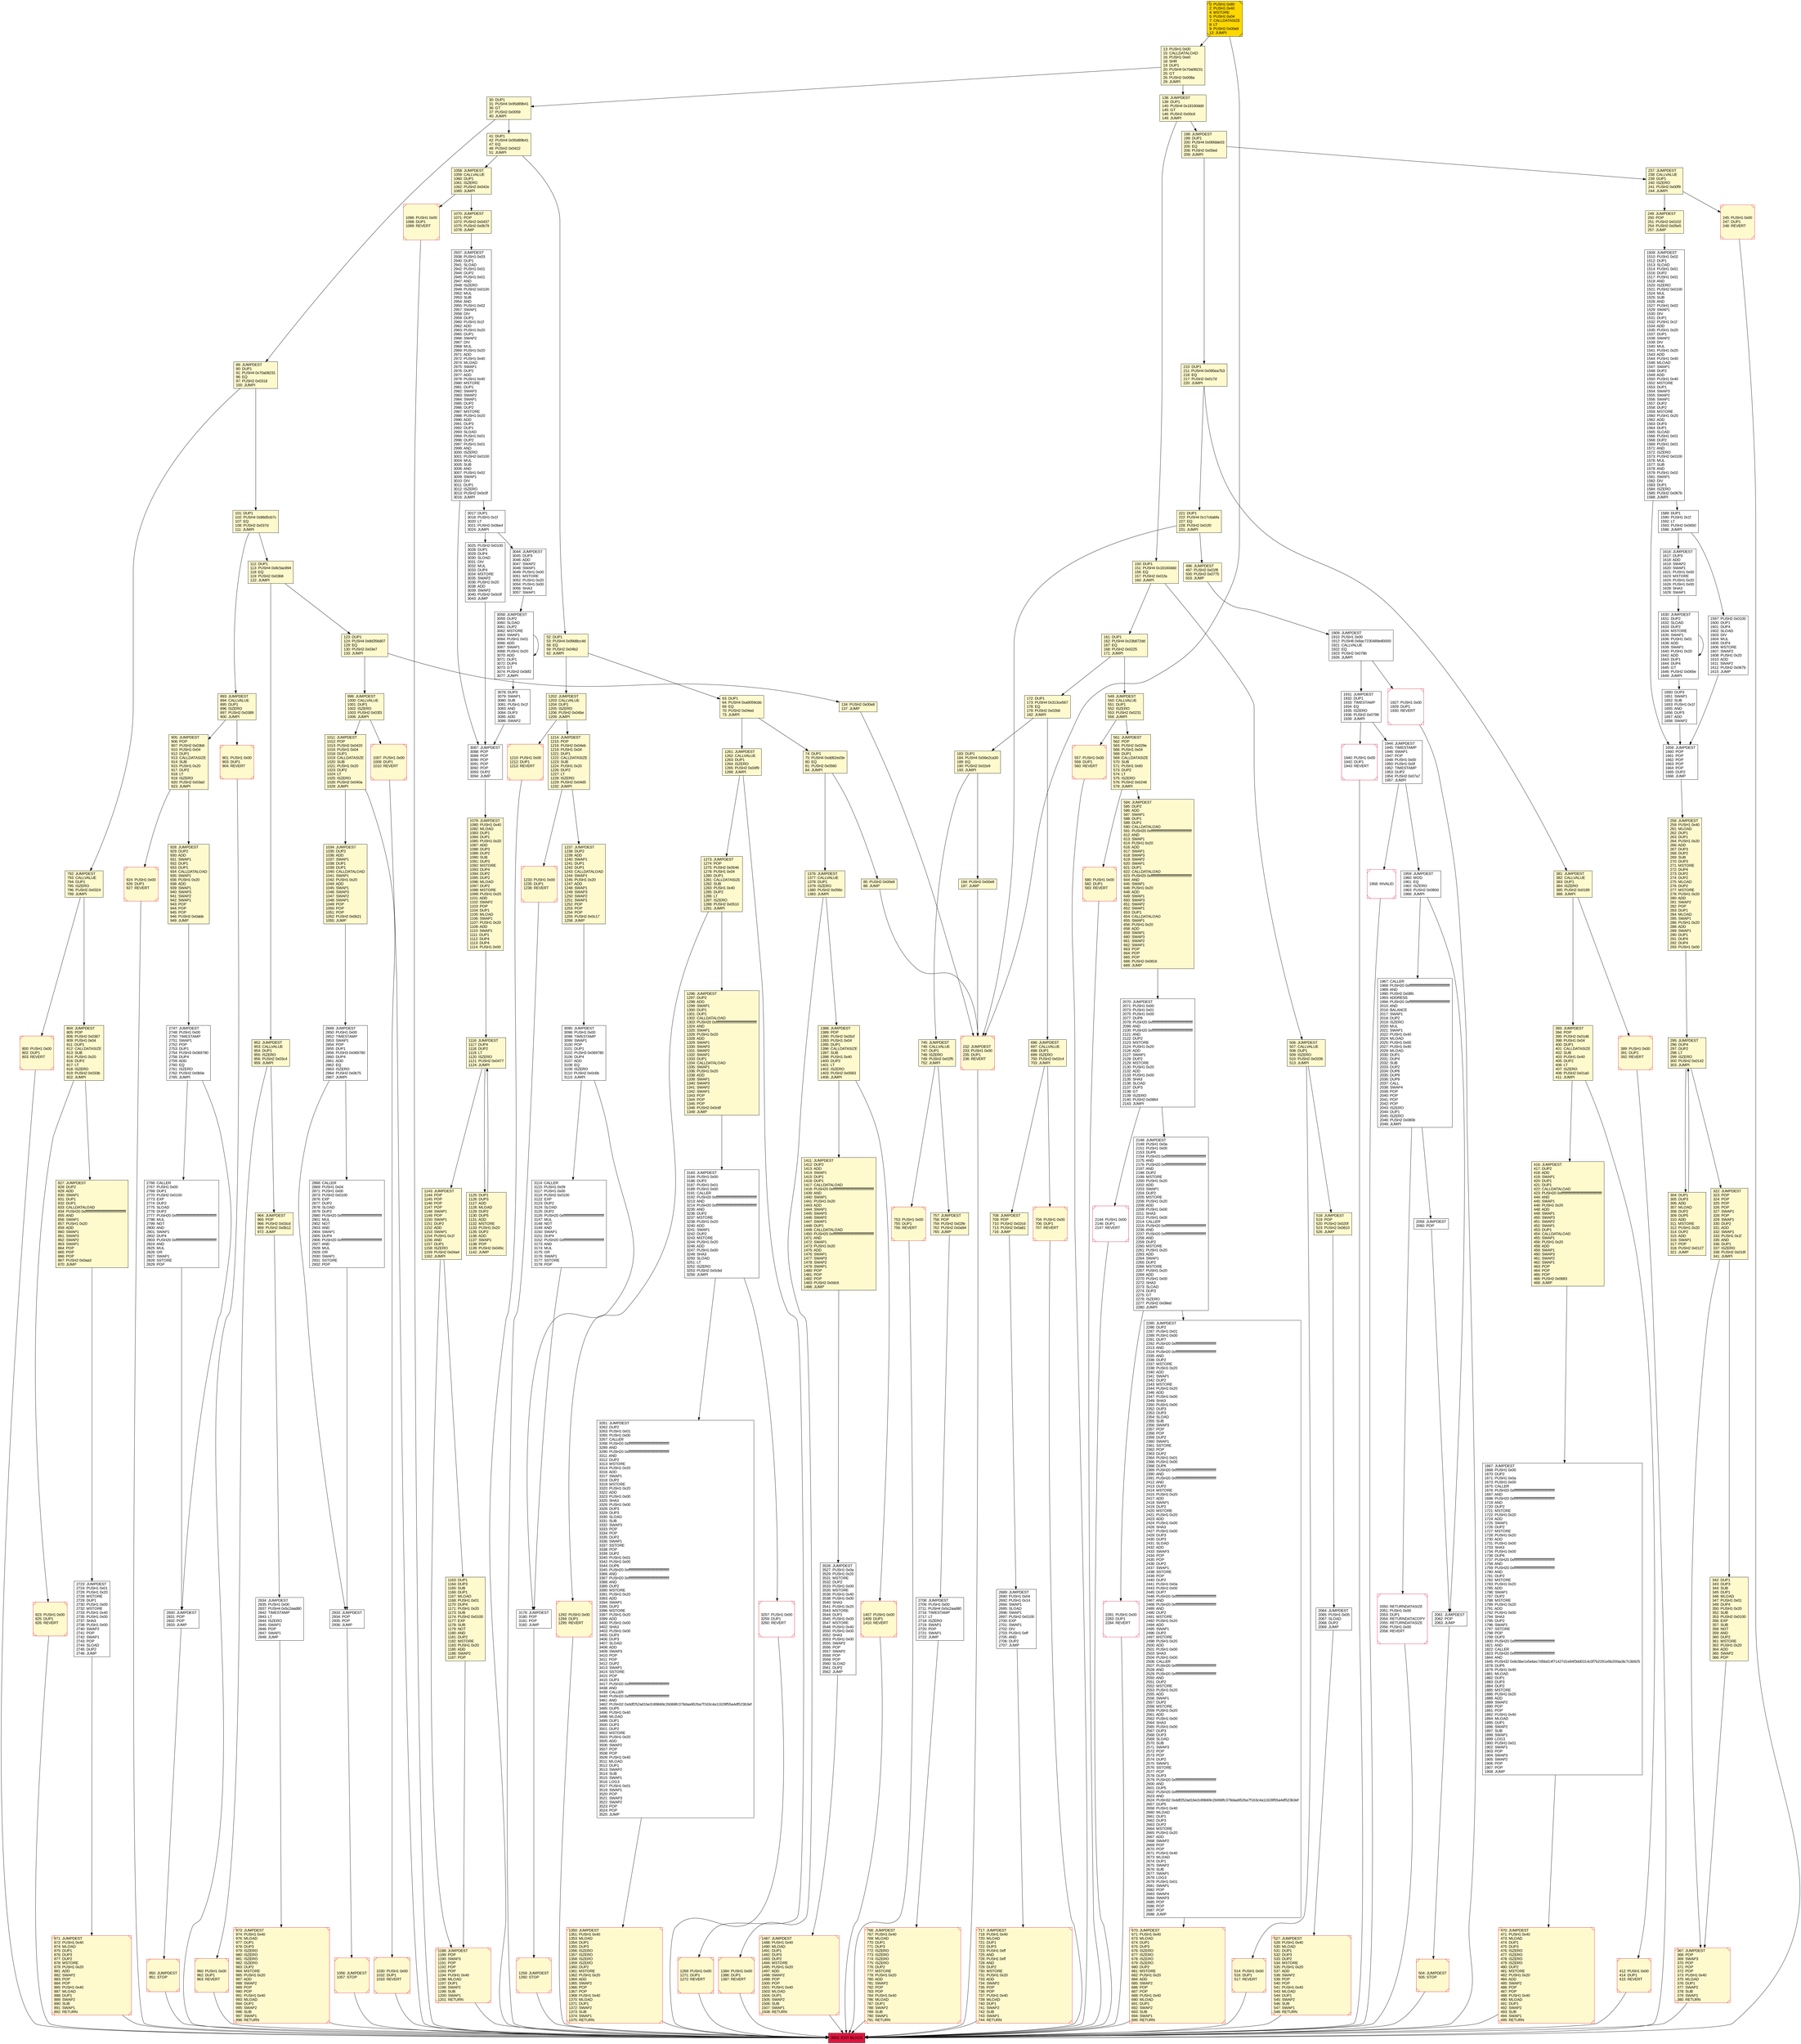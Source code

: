 digraph G {
bgcolor=transparent rankdir=UD;
node [shape=box style=filled color=black fillcolor=white fontname=arial fontcolor=black];
2937 [label="2937: JUMPDEST\l2938: PUSH1 0x03\l2940: DUP1\l2941: SLOAD\l2942: PUSH1 0x01\l2944: DUP2\l2945: PUSH1 0x01\l2947: AND\l2948: ISZERO\l2949: PUSH2 0x0100\l2952: MUL\l2953: SUB\l2954: AND\l2955: PUSH1 0x02\l2957: SWAP1\l2958: DIV\l2959: DUP1\l2960: PUSH1 0x1f\l2962: ADD\l2963: PUSH1 0x20\l2965: DUP1\l2966: SWAP2\l2967: DIV\l2968: MUL\l2969: PUSH1 0x20\l2971: ADD\l2972: PUSH1 0x40\l2974: MLOAD\l2975: SWAP1\l2976: DUP2\l2977: ADD\l2978: PUSH1 0x40\l2980: MSTORE\l2981: DUP1\l2982: SWAP3\l2983: SWAP2\l2984: SWAP1\l2985: DUP2\l2986: DUP2\l2987: MSTORE\l2988: PUSH1 0x20\l2990: ADD\l2991: DUP3\l2992: DUP1\l2993: SLOAD\l2994: PUSH1 0x01\l2996: DUP2\l2997: PUSH1 0x01\l2999: AND\l3000: ISZERO\l3001: PUSH2 0x0100\l3004: MUL\l3005: SUB\l3006: AND\l3007: PUSH1 0x02\l3009: SWAP1\l3010: DIV\l3011: DUP1\l3012: ISZERO\l3013: PUSH2 0x0c0f\l3016: JUMPI\l" ];
2708 [label="2708: JUMPDEST\l2709: PUSH1 0x00\l2711: PUSH4 0x5c2aad80\l2716: TIMESTAMP\l2717: LT\l2718: ISZERO\l2719: SWAP1\l2720: POP\l2721: SWAP1\l2722: JUMP\l" ];
134 [label="134: PUSH2 0x00e8\l137: JUMP\l" fillcolor=lemonchiffon ];
827 [label="827: JUMPDEST\l828: DUP2\l829: ADD\l830: SWAP1\l831: DUP1\l832: DUP1\l833: CALLDATALOAD\l834: PUSH20 0xffffffffffffffffffffffffffffffffffffffff\l855: AND\l856: SWAP1\l857: PUSH1 0x20\l859: ADD\l860: SWAP1\l861: SWAP3\l862: SWAP2\l863: SWAP1\l864: POP\l865: POP\l866: POP\l867: PUSH2 0x0aa3\l870: JUMP\l" fillcolor=lemonchiffon ];
1967 [label="1967: CALLER\l1968: PUSH20 0xffffffffffffffffffffffffffffffffffffffff\l1989: AND\l1990: PUSH2 0x08fc\l1993: ADDRESS\l1994: PUSH20 0xffffffffffffffffffffffffffffffffffffffff\l2015: AND\l2016: BALANCE\l2017: SWAP1\l2018: DUP2\l2019: ISZERO\l2020: MUL\l2021: SWAP1\l2022: PUSH1 0x40\l2024: MLOAD\l2025: PUSH1 0x00\l2027: PUSH1 0x40\l2029: MLOAD\l2030: DUP1\l2031: DUP4\l2032: SUB\l2033: DUP2\l2034: DUP6\l2035: DUP9\l2036: DUP9\l2037: CALL\l2038: SWAP4\l2039: POP\l2040: POP\l2041: POP\l2042: POP\l2043: ISZERO\l2044: DUP1\l2045: ISZERO\l2046: PUSH2 0x080b\l2049: JUMPI\l" ];
74 [label="74: DUP1\l75: PUSH4 0xdd62ed3e\l80: EQ\l81: PUSH2 0x0560\l84: JUMPI\l" fillcolor=lemonchiffon ];
506 [label="506: JUMPDEST\l507: CALLVALUE\l508: DUP1\l509: ISZERO\l510: PUSH2 0x0206\l513: JUMPI\l" fillcolor=lemonchiffon ];
1143 [label="1143: JUMPDEST\l1144: POP\l1145: POP\l1146: POP\l1147: POP\l1148: SWAP1\l1149: POP\l1150: SWAP1\l1151: DUP2\l1152: ADD\l1153: SWAP1\l1154: PUSH1 0x1f\l1156: AND\l1157: DUP1\l1158: ISZERO\l1159: PUSH2 0x04a4\l1162: JUMPI\l" fillcolor=lemonchiffon ];
3257 [label="3257: PUSH1 0x00\l3259: DUP1\l3260: REVERT\l" shape=Msquare color=crimson ];
1958 [label="1958: INVALID\l" shape=Msquare color=crimson ];
2050 [label="2050: RETURNDATASIZE\l2051: PUSH1 0x00\l2053: DUP1\l2054: RETURNDATACOPY\l2055: RETURNDATASIZE\l2056: PUSH1 0x00\l2058: REVERT\l" shape=Msquare color=crimson ];
804 [label="804: JUMPDEST\l805: POP\l806: PUSH2 0x0367\l809: PUSH1 0x04\l811: DUP1\l812: CALLDATASIZE\l813: SUB\l814: PUSH1 0x20\l816: DUP2\l817: LT\l818: ISZERO\l819: PUSH2 0x033b\l822: JUMPI\l" fillcolor=lemonchiffon ];
1125 [label="1125: DUP1\l1126: DUP3\l1127: ADD\l1128: MLOAD\l1129: DUP2\l1130: DUP5\l1131: ADD\l1132: MSTORE\l1133: PUSH1 0x20\l1135: DUP2\l1136: ADD\l1137: SWAP1\l1138: POP\l1139: PUSH2 0x045c\l1142: JUMP\l" fillcolor=lemonchiffon ];
1210 [label="1210: PUSH1 0x00\l1212: DUP1\l1213: REVERT\l" fillcolor=lemonchiffon shape=Msquare color=crimson ];
1296 [label="1296: JUMPDEST\l1297: DUP2\l1298: ADD\l1299: SWAP1\l1300: DUP1\l1301: DUP1\l1302: CALLDATALOAD\l1303: PUSH20 0xffffffffffffffffffffffffffffffffffffffff\l1324: AND\l1325: SWAP1\l1326: PUSH1 0x20\l1328: ADD\l1329: SWAP1\l1330: SWAP3\l1331: SWAP2\l1332: SWAP1\l1333: DUP1\l1334: CALLDATALOAD\l1335: SWAP1\l1336: PUSH1 0x20\l1338: ADD\l1339: SWAP1\l1340: SWAP3\l1341: SWAP2\l1342: SWAP1\l1343: POP\l1344: POP\l1345: POP\l1346: PUSH2 0x0c6f\l1349: JUMP\l" fillcolor=lemonchiffon ];
3025 [label="3025: PUSH2 0x0100\l3028: DUP1\l3029: DUP4\l3030: SLOAD\l3031: DIV\l3032: MUL\l3033: DUP4\l3034: MSTORE\l3035: SWAP2\l3036: PUSH1 0x20\l3038: ADD\l3039: SWAP2\l3040: PUSH2 0x0c0f\l3043: JUMP\l" ];
13 [label="13: PUSH1 0x00\l15: CALLDATALOAD\l16: PUSH1 0xe0\l18: SHR\l19: DUP1\l20: PUSH4 0x70a08231\l25: GT\l26: PUSH2 0x008a\l29: JUMPI\l" fillcolor=lemonchiffon ];
161 [label="161: DUP1\l162: PUSH4 0x23b872dd\l167: EQ\l168: PUSH2 0x0225\l171: JUMPI\l" fillcolor=lemonchiffon ];
3179 [label="3179: JUMPDEST\l3180: POP\l3181: POP\l3182: JUMP\l" ];
792 [label="792: JUMPDEST\l793: CALLVALUE\l794: DUP1\l795: ISZERO\l796: PUSH2 0x0324\l799: JUMPI\l" fillcolor=lemonchiffon ];
950 [label="950: JUMPDEST\l951: STOP\l" fillcolor=lemonchiffon shape=Msquare color=crimson ];
198 [label="198: JUMPDEST\l199: DUP1\l200: PUSH4 0x06fdde03\l205: EQ\l206: PUSH2 0x00ed\l209: JUMPI\l" fillcolor=lemonchiffon ];
389 [label="389: PUSH1 0x00\l391: DUP1\l392: REVERT\l" fillcolor=lemonchiffon shape=Msquare color=crimson ];
901 [label="901: PUSH1 0x00\l903: DUP1\l904: REVERT\l" fillcolor=lemonchiffon shape=Msquare color=crimson ];
1116 [label="1116: JUMPDEST\l1117: DUP4\l1118: DUP2\l1119: LT\l1120: ISZERO\l1121: PUSH2 0x0477\l1124: JUMPI\l" fillcolor=lemonchiffon ];
322 [label="322: JUMPDEST\l323: POP\l324: POP\l325: POP\l326: POP\l327: SWAP1\l328: POP\l329: SWAP1\l330: DUP2\l331: ADD\l332: SWAP1\l333: PUSH1 0x1f\l335: AND\l336: DUP1\l337: ISZERO\l338: PUSH2 0x016f\l341: JUMPI\l" fillcolor=lemonchiffon ];
1589 [label="1589: DUP1\l1590: PUSH1 0x1f\l1592: LT\l1593: PUSH2 0x0650\l1596: JUMPI\l" ];
1927 [label="1927: PUSH1 0x00\l1929: DUP1\l1930: REVERT\l" shape=Msquare color=crimson ];
41 [label="41: DUP1\l42: PUSH4 0x95d89b41\l47: EQ\l48: PUSH2 0x0422\l51: JUMPI\l" fillcolor=lemonchiffon ];
1070 [label="1070: JUMPDEST\l1071: POP\l1072: PUSH2 0x0437\l1075: PUSH2 0x0b79\l1078: JUMP\l" fillcolor=lemonchiffon ];
2061 [label="2061: JUMPDEST\l2062: POP\l2063: JUMP\l" ];
1388 [label="1388: JUMPDEST\l1389: POP\l1390: PUSH2 0x05cf\l1393: PUSH1 0x04\l1395: DUP1\l1396: CALLDATASIZE\l1397: SUB\l1398: PUSH1 0x40\l1400: DUP2\l1401: LT\l1402: ISZERO\l1403: PUSH2 0x0583\l1406: JUMPI\l" fillcolor=lemonchiffon ];
381 [label="381: JUMPDEST\l382: CALLVALUE\l383: DUP1\l384: ISZERO\l385: PUSH2 0x0189\l388: JUMPI\l" fillcolor=lemonchiffon ];
1940 [label="1940: PUSH1 0x00\l1942: DUP1\l1943: REVERT\l" shape=Msquare color=crimson ];
1630 [label="1630: JUMPDEST\l1631: DUP2\l1632: SLOAD\l1633: DUP2\l1634: MSTORE\l1635: SWAP1\l1636: PUSH1 0x01\l1638: ADD\l1639: SWAP1\l1640: PUSH1 0x20\l1642: ADD\l1643: DUP1\l1644: DUP4\l1645: GT\l1646: PUSH2 0x065e\l1649: JUMPI\l" ];
221 [label="221: DUP1\l222: PUSH4 0x17c6abfa\l227: EQ\l228: PUSH2 0x01f0\l231: JUMPI\l" fillcolor=lemonchiffon ];
3087 [label="3087: JUMPDEST\l3088: POP\l3089: POP\l3090: POP\l3091: POP\l3092: POP\l3093: DUP2\l3094: JUMP\l" ];
2059 [label="2059: JUMPDEST\l2060: POP\l" ];
584 [label="584: JUMPDEST\l585: DUP2\l586: ADD\l587: SWAP1\l588: DUP1\l589: DUP1\l590: CALLDATALOAD\l591: PUSH20 0xffffffffffffffffffffffffffffffffffffffff\l612: AND\l613: SWAP1\l614: PUSH1 0x20\l616: ADD\l617: SWAP1\l618: SWAP3\l619: SWAP2\l620: SWAP1\l621: DUP1\l622: CALLDATALOAD\l623: PUSH20 0xffffffffffffffffffffffffffffffffffffffff\l644: AND\l645: SWAP1\l646: PUSH1 0x20\l648: ADD\l649: SWAP1\l650: SWAP3\l651: SWAP2\l652: SWAP1\l653: DUP1\l654: CALLDATALOAD\l655: SWAP1\l656: PUSH1 0x20\l658: ADD\l659: SWAP1\l660: SWAP3\l661: SWAP2\l662: SWAP1\l663: POP\l664: POP\l665: POP\l666: PUSH2 0x0816\l669: JUMP\l" fillcolor=lemonchiffon ];
1188 [label="1188: JUMPDEST\l1189: POP\l1190: SWAP3\l1191: POP\l1192: POP\l1193: POP\l1194: PUSH1 0x40\l1196: MLOAD\l1197: DUP1\l1198: SWAP2\l1199: SUB\l1200: SWAP1\l1201: RETURN\l" fillcolor=lemonchiffon shape=Msquare color=crimson ];
412 [label="412: PUSH1 0x00\l414: DUP1\l415: REVERT\l" fillcolor=lemonchiffon shape=Msquare color=crimson ];
924 [label="924: PUSH1 0x00\l926: DUP1\l927: REVERT\l" fillcolor=lemonchiffon shape=Msquare color=crimson ];
3058 [label="3058: JUMPDEST\l3059: DUP2\l3060: SLOAD\l3061: DUP2\l3062: MSTORE\l3063: SWAP1\l3064: PUSH1 0x01\l3066: ADD\l3067: SWAP1\l3068: PUSH1 0x20\l3070: ADD\l3071: DUP1\l3072: DUP4\l3073: GT\l3074: PUSH2 0x0bf2\l3077: JUMPI\l" ];
2933 [label="2933: JUMPDEST\l2934: POP\l2935: POP\l2936: JUMP\l" ];
3078 [label="3078: DUP3\l3079: SWAP1\l3080: SUB\l3081: PUSH1 0x1f\l3083: AND\l3084: DUP3\l3085: ADD\l3086: SWAP2\l" ];
1273 [label="1273: JUMPDEST\l1274: POP\l1275: PUSH2 0x0546\l1278: PUSH1 0x04\l1280: DUP1\l1281: CALLDATASIZE\l1282: SUB\l1283: PUSH1 0x40\l1285: DUP2\l1286: LT\l1287: ISZERO\l1288: PUSH2 0x0510\l1291: JUMPI\l" fillcolor=lemonchiffon ];
893 [label="893: JUMPDEST\l894: CALLVALUE\l895: DUP1\l896: ISZERO\l897: PUSH2 0x0389\l900: JUMPI\l" fillcolor=lemonchiffon ];
194 [label="194: PUSH2 0x00e8\l197: JUMP\l" fillcolor=lemonchiffon ];
2766 [label="2766: CALLER\l2767: PUSH1 0x00\l2769: DUP1\l2770: PUSH2 0x0100\l2773: EXP\l2774: DUP2\l2775: SLOAD\l2776: DUP2\l2777: PUSH20 0xffffffffffffffffffffffffffffffffffffffff\l2798: MUL\l2799: NOT\l2800: AND\l2801: SWAP1\l2802: DUP4\l2803: PUSH20 0xffffffffffffffffffffffffffffffffffffffff\l2824: AND\l2825: MUL\l2826: OR\l2827: SWAP1\l2828: SSTORE\l2829: POP\l" ];
393 [label="393: JUMPDEST\l394: POP\l395: PUSH2 0x01d6\l398: PUSH1 0x04\l400: DUP1\l401: CALLDATASIZE\l402: SUB\l403: PUSH1 0x40\l405: DUP2\l406: LT\l407: ISZERO\l408: PUSH2 0x01a0\l411: JUMPI\l" fillcolor=lemonchiffon ];
2830 [label="2830: JUMPDEST\l2831: POP\l2832: POP\l2833: JUMP\l" ];
304 [label="304: DUP1\l305: DUP3\l306: ADD\l307: MLOAD\l308: DUP2\l309: DUP5\l310: ADD\l311: MSTORE\l312: PUSH1 0x20\l314: DUP2\l315: ADD\l316: SWAP1\l317: POP\l318: PUSH2 0x0127\l321: JUMP\l" fillcolor=lemonchiffon ];
952 [label="952: JUMPDEST\l953: CALLVALUE\l954: DUP1\l955: ISZERO\l956: PUSH2 0x03c4\l959: JUMPI\l" fillcolor=lemonchiffon ];
2281 [label="2281: PUSH1 0x00\l2283: DUP1\l2284: REVERT\l" shape=Msquare color=crimson ];
1376 [label="1376: JUMPDEST\l1377: CALLVALUE\l1378: DUP1\l1379: ISZERO\l1380: PUSH2 0x056c\l1383: JUMPI\l" fillcolor=lemonchiffon ];
1616 [label="1616: JUMPDEST\l1617: DUP3\l1618: ADD\l1619: SWAP2\l1620: SWAP1\l1621: PUSH1 0x00\l1623: MSTORE\l1624: PUSH1 0x20\l1626: PUSH1 0x00\l1628: SHA3\l1629: SWAP1\l" ];
1650 [label="1650: DUP3\l1651: SWAP1\l1652: SUB\l1653: PUSH1 0x1f\l1655: AND\l1656: DUP3\l1657: ADD\l1658: SWAP2\l" ];
1659 [label="1659: JUMPDEST\l1660: POP\l1661: POP\l1662: POP\l1663: POP\l1664: POP\l1665: DUP2\l1666: JUMP\l" ];
1007 [label="1007: PUSH1 0x00\l1009: DUP1\l1010: REVERT\l" fillcolor=lemonchiffon shape=Msquare color=crimson ];
745 [label="745: JUMPDEST\l746: CALLVALUE\l747: DUP1\l748: ISZERO\l749: PUSH2 0x02f5\l752: JUMPI\l" fillcolor=lemonchiffon ];
416 [label="416: JUMPDEST\l417: DUP2\l418: ADD\l419: SWAP1\l420: DUP1\l421: DUP1\l422: CALLDATALOAD\l423: PUSH20 0xffffffffffffffffffffffffffffffffffffffff\l444: AND\l445: SWAP1\l446: PUSH1 0x20\l448: ADD\l449: SWAP1\l450: SWAP3\l451: SWAP2\l452: SWAP1\l453: DUP1\l454: CALLDATALOAD\l455: SWAP1\l456: PUSH1 0x20\l458: ADD\l459: SWAP1\l460: SWAP3\l461: SWAP2\l462: SWAP1\l463: POP\l464: POP\l465: POP\l466: PUSH2 0x0683\l469: JUMP\l" fillcolor=lemonchiffon ];
1909 [label="1909: JUMPDEST\l1910: PUSH1 0x00\l1912: PUSH8 0x8ac7230489e80000\l1921: CALLVALUE\l1922: EQ\l1923: PUSH2 0x078b\l1926: JUMPI\l" ];
753 [label="753: PUSH1 0x00\l755: DUP1\l756: REVERT\l" fillcolor=lemonchiffon shape=Msquare color=crimson ];
245 [label="245: PUSH1 0x00\l247: DUP1\l248: REVERT\l" fillcolor=lemonchiffon shape=Msquare color=crimson ];
1269 [label="1269: PUSH1 0x00\l1271: DUP1\l1272: REVERT\l" fillcolor=lemonchiffon shape=Msquare color=crimson ];
237 [label="237: JUMPDEST\l238: CALLVALUE\l239: DUP1\l240: ISZERO\l241: PUSH2 0x00f9\l244: JUMPI\l" fillcolor=lemonchiffon ];
561 [label="561: JUMPDEST\l562: POP\l563: PUSH2 0x029e\l566: PUSH1 0x04\l568: DUP1\l569: CALLDATASIZE\l570: SUB\l571: PUSH1 0x60\l573: DUP2\l574: LT\l575: ISZERO\l576: PUSH2 0x0248\l579: JUMPI\l" fillcolor=lemonchiffon ];
1944 [label="1944: JUMPDEST\l1945: TIMESTAMP\l1946: SWAP1\l1947: POP\l1948: PUSH1 0x00\l1950: PUSH1 0x0f\l1952: TIMESTAMP\l1953: DUP2\l1954: PUSH2 0x07a7\l1957: JUMPI\l" ];
905 [label="905: JUMPDEST\l906: POP\l907: PUSH2 0x03b6\l910: PUSH1 0x04\l912: DUP1\l913: CALLDATASIZE\l914: SUB\l915: PUSH1 0x20\l917: DUP2\l918: LT\l919: ISZERO\l920: PUSH2 0x03a0\l923: JUMPI\l" fillcolor=lemonchiffon ];
3017 [label="3017: DUP1\l3018: PUSH1 0x1f\l3020: LT\l3021: PUSH2 0x0be4\l3024: JUMPI\l" ];
342 [label="342: DUP1\l343: DUP3\l344: SUB\l345: DUP1\l346: MLOAD\l347: PUSH1 0x01\l349: DUP4\l350: PUSH1 0x20\l352: SUB\l353: PUSH2 0x0100\l356: EXP\l357: SUB\l358: NOT\l359: AND\l360: DUP2\l361: MSTORE\l362: PUSH1 0x20\l364: ADD\l365: SWAP2\l366: POP\l" fillcolor=lemonchiffon ];
704 [label="704: PUSH1 0x00\l706: DUP1\l707: REVERT\l" fillcolor=lemonchiffon shape=Msquare color=crimson ];
960 [label="960: PUSH1 0x00\l962: DUP1\l963: REVERT\l" fillcolor=lemonchiffon shape=Msquare color=crimson ];
1202 [label="1202: JUMPDEST\l1203: CALLVALUE\l1204: DUP1\l1205: ISZERO\l1206: PUSH2 0x04be\l1209: JUMPI\l" fillcolor=lemonchiffon ];
549 [label="549: JUMPDEST\l550: CALLVALUE\l551: DUP1\l552: ISZERO\l553: PUSH2 0x0231\l556: JUMPI\l" fillcolor=lemonchiffon ];
2285 [label="2285: JUMPDEST\l2286: DUP2\l2287: PUSH1 0x01\l2289: PUSH1 0x00\l2291: DUP7\l2292: PUSH20 0xffffffffffffffffffffffffffffffffffffffff\l2313: AND\l2314: PUSH20 0xffffffffffffffffffffffffffffffffffffffff\l2335: AND\l2336: DUP2\l2337: MSTORE\l2338: PUSH1 0x20\l2340: ADD\l2341: SWAP1\l2342: DUP2\l2343: MSTORE\l2344: PUSH1 0x20\l2346: ADD\l2347: PUSH1 0x00\l2349: SHA3\l2350: PUSH1 0x00\l2352: DUP3\l2353: DUP3\l2354: SLOAD\l2355: SUB\l2356: SWAP3\l2357: POP\l2358: POP\l2359: DUP2\l2360: SWAP1\l2361: SSTORE\l2362: POP\l2363: DUP2\l2364: PUSH1 0x01\l2366: PUSH1 0x00\l2368: DUP6\l2369: PUSH20 0xffffffffffffffffffffffffffffffffffffffff\l2390: AND\l2391: PUSH20 0xffffffffffffffffffffffffffffffffffffffff\l2412: AND\l2413: DUP2\l2414: MSTORE\l2415: PUSH1 0x20\l2417: ADD\l2418: SWAP1\l2419: DUP2\l2420: MSTORE\l2421: PUSH1 0x20\l2423: ADD\l2424: PUSH1 0x00\l2426: SHA3\l2427: PUSH1 0x00\l2429: DUP3\l2430: DUP3\l2431: SLOAD\l2432: ADD\l2433: SWAP3\l2434: POP\l2435: POP\l2436: DUP2\l2437: SWAP1\l2438: SSTORE\l2439: POP\l2440: DUP2\l2441: PUSH1 0x0a\l2443: PUSH1 0x00\l2445: DUP7\l2446: PUSH20 0xffffffffffffffffffffffffffffffffffffffff\l2467: AND\l2468: PUSH20 0xffffffffffffffffffffffffffffffffffffffff\l2489: AND\l2490: DUP2\l2491: MSTORE\l2492: PUSH1 0x20\l2494: ADD\l2495: SWAP1\l2496: DUP2\l2497: MSTORE\l2498: PUSH1 0x20\l2500: ADD\l2501: PUSH1 0x00\l2503: SHA3\l2504: PUSH1 0x00\l2506: CALLER\l2507: PUSH20 0xffffffffffffffffffffffffffffffffffffffff\l2528: AND\l2529: PUSH20 0xffffffffffffffffffffffffffffffffffffffff\l2550: AND\l2551: DUP2\l2552: MSTORE\l2553: PUSH1 0x20\l2555: ADD\l2556: SWAP1\l2557: DUP2\l2558: MSTORE\l2559: PUSH1 0x20\l2561: ADD\l2562: PUSH1 0x00\l2564: SHA3\l2565: PUSH1 0x00\l2567: DUP3\l2568: DUP3\l2569: SLOAD\l2570: SUB\l2571: SWAP3\l2572: POP\l2573: POP\l2574: DUP2\l2575: SWAP1\l2576: SSTORE\l2577: POP\l2578: DUP3\l2579: PUSH20 0xffffffffffffffffffffffffffffffffffffffff\l2600: AND\l2601: DUP5\l2602: PUSH20 0xffffffffffffffffffffffffffffffffffffffff\l2623: AND\l2624: PUSH32 0xddf252ad1be2c89b69c2b068fc378daa952ba7f163c4a11628f55a4df523b3ef\l2657: DUP5\l2658: PUSH1 0x40\l2660: MLOAD\l2661: DUP1\l2662: DUP3\l2663: DUP2\l2664: MSTORE\l2665: PUSH1 0x20\l2667: ADD\l2668: SWAP2\l2669: POP\l2670: POP\l2671: PUSH1 0x40\l2673: MLOAD\l2674: DUP1\l2675: SWAP2\l2676: SUB\l2677: SWAP1\l2678: LOG3\l2679: PUSH1 0x01\l2681: SWAP1\l2682: POP\l2683: SWAP4\l2684: SWAP3\l2685: POP\l2686: POP\l2687: POP\l2688: JUMP\l" ];
1597 [label="1597: PUSH2 0x0100\l1600: DUP1\l1601: DUP4\l1602: SLOAD\l1603: DIV\l1604: MUL\l1605: DUP4\l1606: MSTORE\l1607: SWAP2\l1608: PUSH1 0x20\l1610: ADD\l1611: SWAP2\l1612: PUSH2 0x067b\l1615: JUMP\l" ];
2868 [label="2868: CALLER\l2869: PUSH1 0x04\l2871: PUSH1 0x00\l2873: PUSH2 0x0100\l2876: EXP\l2877: DUP2\l2878: SLOAD\l2879: DUP2\l2880: PUSH20 0xffffffffffffffffffffffffffffffffffffffff\l2901: MUL\l2902: NOT\l2903: AND\l2904: SWAP1\l2905: DUP4\l2906: PUSH20 0xffffffffffffffffffffffffffffffffffffffff\l2927: AND\l2928: MUL\l2929: OR\l2930: SWAP1\l2931: SSTORE\l2932: POP\l" ];
1261 [label="1261: JUMPDEST\l1262: CALLVALUE\l1263: DUP1\l1264: ISZERO\l1265: PUSH2 0x04f9\l1268: JUMPI\l" fillcolor=lemonchiffon ];
112 [label="112: DUP1\l113: PUSH4 0x8c5ac894\l118: EQ\l119: PUSH2 0x03b8\l122: JUMPI\l" fillcolor=lemonchiffon ];
504 [label="504: JUMPDEST\l505: STOP\l" fillcolor=lemonchiffon shape=Msquare color=crimson ];
1233 [label="1233: PUSH1 0x00\l1235: DUP1\l1236: REVERT\l" fillcolor=lemonchiffon shape=Msquare color=crimson ];
928 [label="928: JUMPDEST\l929: DUP2\l930: ADD\l931: SWAP1\l932: DUP1\l933: DUP1\l934: CALLDATALOAD\l935: SWAP1\l936: PUSH1 0x20\l938: ADD\l939: SWAP1\l940: SWAP3\l941: SWAP2\l942: SWAP1\l943: POP\l944: POP\l945: POP\l946: PUSH2 0x0abb\l949: JUMP\l" fillcolor=lemonchiffon ];
1931 [label="1931: JUMPDEST\l1932: DUP1\l1933: TIMESTAMP\l1934: EQ\l1935: ISZERO\l1936: PUSH2 0x0798\l1939: JUMPI\l" ];
138 [label="138: JUMPDEST\l139: DUP1\l140: PUSH4 0x18160ddd\l145: GT\l146: PUSH2 0x00c6\l149: JUMPI\l" fillcolor=lemonchiffon ];
717 [label="717: JUMPDEST\l718: PUSH1 0x40\l720: MLOAD\l721: DUP1\l722: DUP3\l723: PUSH1 0xff\l725: AND\l726: PUSH1 0xff\l728: AND\l729: DUP2\l730: MSTORE\l731: PUSH1 0x20\l733: ADD\l734: SWAP2\l735: POP\l736: POP\l737: PUSH1 0x40\l739: MLOAD\l740: DUP1\l741: SWAP2\l742: SUB\l743: SWAP1\l744: RETURN\l" fillcolor=lemonchiffon shape=Msquare color=crimson ];
2723 [label="2723: JUMPDEST\l2724: PUSH1 0x01\l2726: PUSH1 0x20\l2728: MSTORE\l2729: DUP1\l2730: PUSH1 0x00\l2732: MSTORE\l2733: PUSH1 0x40\l2735: PUSH1 0x00\l2737: SHA3\l2738: PUSH1 0x00\l2740: SWAP2\l2741: POP\l2742: SWAP1\l2743: POP\l2744: SLOAD\l2745: DUP2\l2746: JUMP\l" ];
1350 [label="1350: JUMPDEST\l1351: PUSH1 0x40\l1353: MLOAD\l1354: DUP1\l1355: DUP3\l1356: ISZERO\l1357: ISZERO\l1358: ISZERO\l1359: ISZERO\l1360: DUP2\l1361: MSTORE\l1362: PUSH1 0x20\l1364: ADD\l1365: SWAP2\l1366: POP\l1367: POP\l1368: PUSH1 0x40\l1370: MLOAD\l1371: DUP1\l1372: SWAP2\l1373: SUB\l1374: SWAP1\l1375: RETURN\l" fillcolor=lemonchiffon shape=Msquare color=crimson ];
999 [label="999: JUMPDEST\l1000: CALLVALUE\l1001: DUP1\l1002: ISZERO\l1003: PUSH2 0x03f3\l1006: JUMPI\l" fillcolor=lemonchiffon ];
708 [label="708: JUMPDEST\l709: POP\l710: PUSH2 0x02cd\l713: PUSH2 0x0a81\l716: JUMP\l" fillcolor=lemonchiffon ];
1487 [label="1487: JUMPDEST\l1488: PUSH1 0x40\l1490: MLOAD\l1491: DUP1\l1492: DUP3\l1493: DUP2\l1494: MSTORE\l1495: PUSH1 0x20\l1497: ADD\l1498: SWAP2\l1499: POP\l1500: POP\l1501: PUSH1 0x40\l1503: MLOAD\l1504: DUP1\l1505: SWAP2\l1506: SUB\l1507: SWAP1\l1508: RETURN\l" fillcolor=lemonchiffon shape=Msquare color=crimson ];
1259 [label="1259: JUMPDEST\l1260: STOP\l" fillcolor=lemonchiffon shape=Msquare color=crimson ];
1163 [label="1163: DUP1\l1164: DUP3\l1165: SUB\l1166: DUP1\l1167: MLOAD\l1168: PUSH1 0x01\l1170: DUP4\l1171: PUSH1 0x20\l1173: SUB\l1174: PUSH2 0x0100\l1177: EXP\l1178: SUB\l1179: NOT\l1180: AND\l1181: DUP2\l1182: MSTORE\l1183: PUSH1 0x20\l1185: ADD\l1186: SWAP2\l1187: POP\l" fillcolor=lemonchiffon ];
210 [label="210: DUP1\l211: PUSH4 0x095ea7b3\l216: EQ\l217: PUSH2 0x017d\l220: JUMPI\l" fillcolor=lemonchiffon ];
800 [label="800: PUSH1 0x00\l802: DUP1\l803: REVERT\l" fillcolor=lemonchiffon shape=Msquare color=crimson ];
2689 [label="2689: JUMPDEST\l2690: PUSH1 0x04\l2692: PUSH1 0x14\l2694: SWAP1\l2695: SLOAD\l2696: SWAP1\l2697: PUSH2 0x0100\l2700: EXP\l2701: SWAP1\l2702: DIV\l2703: PUSH1 0xff\l2705: AND\l2706: DUP2\l2707: JUMP\l" ];
1237 [label="1237: JUMPDEST\l1238: DUP2\l1239: ADD\l1240: SWAP1\l1241: DUP1\l1242: DUP1\l1243: CALLDATALOAD\l1244: SWAP1\l1245: PUSH1 0x20\l1247: ADD\l1248: SWAP1\l1249: SWAP3\l1250: SWAP2\l1251: SWAP1\l1252: POP\l1253: POP\l1254: POP\l1255: PUSH2 0x0c17\l1258: JUMP\l" fillcolor=lemonchiffon ];
1411 [label="1411: JUMPDEST\l1412: DUP2\l1413: ADD\l1414: SWAP1\l1415: DUP1\l1416: DUP1\l1417: CALLDATALOAD\l1418: PUSH20 0xffffffffffffffffffffffffffffffffffffffff\l1439: AND\l1440: SWAP1\l1441: PUSH1 0x20\l1443: ADD\l1444: SWAP1\l1445: SWAP3\l1446: SWAP2\l1447: SWAP1\l1448: DUP1\l1449: CALLDATALOAD\l1450: PUSH20 0xffffffffffffffffffffffffffffffffffffffff\l1471: AND\l1472: SWAP1\l1473: PUSH1 0x20\l1475: ADD\l1476: SWAP1\l1477: SWAP3\l1478: SWAP2\l1479: SWAP1\l1480: POP\l1481: POP\l1482: POP\l1483: PUSH2 0x0dc6\l1486: JUMP\l" fillcolor=lemonchiffon ];
2834 [label="2834: JUMPDEST\l2835: PUSH1 0x00\l2837: PUSH4 0x5c2aad80\l2842: TIMESTAMP\l2843: LT\l2844: ISZERO\l2845: SWAP1\l2846: POP\l2847: SWAP1\l2848: JUMP\l" ];
1079 [label="1079: JUMPDEST\l1080: PUSH1 0x40\l1082: MLOAD\l1083: DUP1\l1084: DUP1\l1085: PUSH1 0x20\l1087: ADD\l1088: DUP3\l1089: DUP2\l1090: SUB\l1091: DUP3\l1092: MSTORE\l1093: DUP4\l1094: DUP2\l1095: DUP2\l1096: MLOAD\l1097: DUP2\l1098: MSTORE\l1099: PUSH1 0x20\l1101: ADD\l1102: SWAP2\l1103: POP\l1104: DUP1\l1105: MLOAD\l1106: SWAP1\l1107: PUSH1 0x20\l1109: ADD\l1110: SWAP1\l1111: DUP1\l1112: DUP4\l1113: DUP4\l1114: PUSH1 0x00\l" fillcolor=lemonchiffon ];
2070 [label="2070: JUMPDEST\l2071: PUSH1 0x00\l2073: PUSH1 0x01\l2075: PUSH1 0x00\l2077: DUP6\l2078: PUSH20 0xffffffffffffffffffffffffffffffffffffffff\l2099: AND\l2100: PUSH20 0xffffffffffffffffffffffffffffffffffffffff\l2121: AND\l2122: DUP2\l2123: MSTORE\l2124: PUSH1 0x20\l2126: ADD\l2127: SWAP1\l2128: DUP2\l2129: MSTORE\l2130: PUSH1 0x20\l2132: ADD\l2133: PUSH1 0x00\l2135: SHA3\l2136: SLOAD\l2137: DUP3\l2138: GT\l2139: ISZERO\l2140: PUSH2 0x0864\l2143: JUMPI\l" ];
1066 [label="1066: PUSH1 0x00\l1068: DUP1\l1069: REVERT\l" fillcolor=lemonchiffon shape=Msquare color=crimson ];
557 [label="557: PUSH1 0x00\l559: DUP1\l560: REVERT\l" fillcolor=lemonchiffon shape=Msquare color=crimson ];
123 [label="123: DUP1\l124: PUSH4 0x8d356d07\l129: EQ\l130: PUSH2 0x03e7\l133: JUMPI\l" fillcolor=lemonchiffon ];
518 [label="518: JUMPDEST\l519: POP\l520: PUSH2 0x020f\l523: PUSH2 0x0810\l526: JUMP\l" fillcolor=lemonchiffon ];
1034 [label="1034: JUMPDEST\l1035: DUP2\l1036: ADD\l1037: SWAP1\l1038: DUP1\l1039: DUP1\l1040: CALLDATALOAD\l1041: SWAP1\l1042: PUSH1 0x20\l1044: ADD\l1045: SWAP1\l1046: SWAP3\l1047: SWAP2\l1048: SWAP1\l1049: POP\l1050: POP\l1051: POP\l1052: PUSH2 0x0b21\l1055: JUMP\l" fillcolor=lemonchiffon ];
496 [label="496: JUMPDEST\l497: PUSH2 0x01f8\l500: PUSH2 0x0775\l503: JUMP\l" fillcolor=lemonchiffon ];
823 [label="823: PUSH1 0x00\l825: DUP1\l826: REVERT\l" fillcolor=lemonchiffon shape=Msquare color=crimson ];
964 [label="964: JUMPDEST\l965: POP\l966: PUSH2 0x03cd\l969: PUSH2 0x0b12\l972: JUMP\l" fillcolor=lemonchiffon ];
63 [label="63: DUP1\l64: PUSH4 0xa9059cbb\l69: EQ\l70: PUSH2 0x04ed\l73: JUMPI\l" fillcolor=lemonchiffon ];
172 [label="172: DUP1\l173: PUSH4 0x313ce567\l178: EQ\l179: PUSH2 0x02b8\l182: JUMPI\l" fillcolor=lemonchiffon ];
1058 [label="1058: JUMPDEST\l1059: CALLVALUE\l1060: DUP1\l1061: ISZERO\l1062: PUSH2 0x042e\l1065: JUMPI\l" fillcolor=lemonchiffon ];
670 [label="670: JUMPDEST\l671: PUSH1 0x40\l673: MLOAD\l674: DUP1\l675: DUP3\l676: ISZERO\l677: ISZERO\l678: ISZERO\l679: ISZERO\l680: DUP2\l681: MSTORE\l682: PUSH1 0x20\l684: ADD\l685: SWAP2\l686: POP\l687: POP\l688: PUSH1 0x40\l690: MLOAD\l691: DUP1\l692: SWAP2\l693: SUB\l694: SWAP1\l695: RETURN\l" fillcolor=lemonchiffon shape=Msquare color=crimson ];
514 [label="514: PUSH1 0x00\l516: DUP1\l517: REVERT\l" fillcolor=lemonchiffon shape=Msquare color=crimson ];
3183 [label="3183: JUMPDEST\l3184: PUSH1 0x00\l3186: DUP2\l3187: PUSH1 0x01\l3189: PUSH1 0x00\l3191: CALLER\l3192: PUSH20 0xffffffffffffffffffffffffffffffffffffffff\l3213: AND\l3214: PUSH20 0xffffffffffffffffffffffffffffffffffffffff\l3235: AND\l3236: DUP2\l3237: MSTORE\l3238: PUSH1 0x20\l3240: ADD\l3241: SWAP1\l3242: DUP2\l3243: MSTORE\l3244: PUSH1 0x20\l3246: ADD\l3247: PUSH1 0x00\l3249: SHA3\l3250: SLOAD\l3251: LT\l3252: ISZERO\l3253: PUSH2 0x0cbd\l3256: JUMPI\l" ];
1030 [label="1030: PUSH1 0x00\l1032: DUP1\l1033: REVERT\l" fillcolor=lemonchiffon shape=Msquare color=crimson ];
3114 [label="3114: CALLER\l3115: PUSH1 0x09\l3117: PUSH1 0x00\l3119: PUSH2 0x0100\l3122: EXP\l3123: DUP2\l3124: SLOAD\l3125: DUP2\l3126: PUSH20 0xffffffffffffffffffffffffffffffffffffffff\l3147: MUL\l3148: NOT\l3149: AND\l3150: SWAP1\l3151: DUP4\l3152: PUSH20 0xffffffffffffffffffffffffffffffffffffffff\l3173: AND\l3174: MUL\l3175: OR\l3176: SWAP1\l3177: SSTORE\l3178: POP\l" ];
1292 [label="1292: PUSH1 0x00\l1294: DUP1\l1295: REVERT\l" fillcolor=lemonchiffon shape=Msquare color=crimson ];
757 [label="757: JUMPDEST\l758: POP\l759: PUSH2 0x02fe\l762: PUSH2 0x0a94\l765: JUMP\l" fillcolor=lemonchiffon ];
258 [label="258: JUMPDEST\l259: PUSH1 0x40\l261: MLOAD\l262: DUP1\l263: DUP1\l264: PUSH1 0x20\l266: ADD\l267: DUP3\l268: DUP2\l269: SUB\l270: DUP3\l271: MSTORE\l272: DUP4\l273: DUP2\l274: DUP2\l275: MLOAD\l276: DUP2\l277: MSTORE\l278: PUSH1 0x20\l280: ADD\l281: SWAP2\l282: POP\l283: DUP1\l284: MLOAD\l285: SWAP1\l286: PUSH1 0x20\l288: ADD\l289: SWAP1\l290: DUP1\l291: DUP4\l292: DUP4\l293: PUSH1 0x00\l" fillcolor=lemonchiffon ];
1056 [label="1056: JUMPDEST\l1057: STOP\l" fillcolor=lemonchiffon shape=Msquare color=crimson ];
2849 [label="2849: JUMPDEST\l2850: PUSH1 0x00\l2852: TIMESTAMP\l2853: SWAP1\l2854: POP\l2855: DUP1\l2856: PUSH3 0x069780\l2860: DUP4\l2861: ADD\l2862: EQ\l2863: ISZERO\l2864: PUSH2 0x0b75\l2867: JUMPI\l" ];
30 [label="30: DUP1\l31: PUSH4 0x95d89b41\l36: GT\l37: PUSH2 0x0059\l40: JUMPI\l" fillcolor=lemonchiffon ];
101 [label="101: DUP1\l102: PUSH4 0x88d5cb7c\l107: EQ\l108: PUSH2 0x037d\l111: JUMPI\l" fillcolor=lemonchiffon ];
527 [label="527: JUMPDEST\l528: PUSH1 0x40\l530: MLOAD\l531: DUP1\l532: DUP3\l533: DUP2\l534: MSTORE\l535: PUSH1 0x20\l537: ADD\l538: SWAP2\l539: POP\l540: POP\l541: PUSH1 0x40\l543: MLOAD\l544: DUP1\l545: SWAP2\l546: SUB\l547: SWAP1\l548: RETURN\l" fillcolor=lemonchiffon shape=Msquare color=crimson ];
2144 [label="2144: PUSH1 0x00\l2146: DUP1\l2147: REVERT\l" shape=Msquare color=crimson ];
183 [label="183: DUP1\l184: PUSH4 0x56e2ca30\l189: EQ\l190: PUSH2 0x02e9\l193: JUMPI\l" fillcolor=lemonchiffon ];
766 [label="766: JUMPDEST\l767: PUSH1 0x40\l769: MLOAD\l770: DUP1\l771: DUP3\l772: ISZERO\l773: ISZERO\l774: ISZERO\l775: ISZERO\l776: DUP2\l777: MSTORE\l778: PUSH1 0x20\l780: ADD\l781: SWAP2\l782: POP\l783: POP\l784: PUSH1 0x40\l786: MLOAD\l787: DUP1\l788: SWAP2\l789: SUB\l790: SWAP1\l791: RETURN\l" fillcolor=lemonchiffon shape=Msquare color=crimson ];
1384 [label="1384: PUSH1 0x00\l1386: DUP1\l1387: REVERT\l" fillcolor=lemonchiffon shape=Msquare color=crimson ];
3526 [label="3526: JUMPDEST\l3527: PUSH1 0x0a\l3529: PUSH1 0x20\l3531: MSTORE\l3532: DUP2\l3533: PUSH1 0x00\l3535: MSTORE\l3536: PUSH1 0x40\l3538: PUSH1 0x00\l3540: SHA3\l3541: PUSH1 0x20\l3543: MSTORE\l3544: DUP1\l3545: PUSH1 0x00\l3547: MSTORE\l3548: PUSH1 0x40\l3550: PUSH1 0x00\l3552: SHA3\l3553: PUSH1 0x00\l3555: SWAP2\l3556: POP\l3557: SWAP2\l3558: POP\l3559: POP\l3560: SLOAD\l3561: DUP2\l3562: JUMP\l" ];
3261 [label="3261: JUMPDEST\l3262: DUP2\l3263: PUSH1 0x01\l3265: PUSH1 0x00\l3267: CALLER\l3268: PUSH20 0xffffffffffffffffffffffffffffffffffffffff\l3289: AND\l3290: PUSH20 0xffffffffffffffffffffffffffffffffffffffff\l3311: AND\l3312: DUP2\l3313: MSTORE\l3314: PUSH1 0x20\l3316: ADD\l3317: SWAP1\l3318: DUP2\l3319: MSTORE\l3320: PUSH1 0x20\l3322: ADD\l3323: PUSH1 0x00\l3325: SHA3\l3326: PUSH1 0x00\l3328: DUP3\l3329: DUP3\l3330: SLOAD\l3331: SUB\l3332: SWAP3\l3333: POP\l3334: POP\l3335: DUP2\l3336: SWAP1\l3337: SSTORE\l3338: POP\l3339: DUP2\l3340: PUSH1 0x01\l3342: PUSH1 0x00\l3344: DUP6\l3345: PUSH20 0xffffffffffffffffffffffffffffffffffffffff\l3366: AND\l3367: PUSH20 0xffffffffffffffffffffffffffffffffffffffff\l3388: AND\l3389: DUP2\l3390: MSTORE\l3391: PUSH1 0x20\l3393: ADD\l3394: SWAP1\l3395: DUP2\l3396: MSTORE\l3397: PUSH1 0x20\l3399: ADD\l3400: PUSH1 0x00\l3402: SHA3\l3403: PUSH1 0x00\l3405: DUP3\l3406: DUP3\l3407: SLOAD\l3408: ADD\l3409: SWAP3\l3410: POP\l3411: POP\l3412: DUP2\l3413: SWAP1\l3414: SSTORE\l3415: POP\l3416: DUP3\l3417: PUSH20 0xffffffffffffffffffffffffffffffffffffffff\l3438: AND\l3439: CALLER\l3440: PUSH20 0xffffffffffffffffffffffffffffffffffffffff\l3461: AND\l3462: PUSH32 0xddf252ad1be2c89b69c2b068fc378daa952ba7f163c4a11628f55a4df523b3ef\l3495: DUP5\l3496: PUSH1 0x40\l3498: MLOAD\l3499: DUP1\l3500: DUP3\l3501: DUP2\l3502: MSTORE\l3503: PUSH1 0x20\l3505: ADD\l3506: SWAP2\l3507: POP\l3508: POP\l3509: PUSH1 0x40\l3511: MLOAD\l3512: DUP1\l3513: SWAP2\l3514: SUB\l3515: SWAP1\l3516: LOG3\l3517: PUSH1 0x01\l3519: SWAP1\l3520: POP\l3521: SWAP3\l3522: SWAP2\l3523: POP\l3524: POP\l3525: JUMP\l" ];
89 [label="89: JUMPDEST\l90: DUP1\l91: PUSH4 0x70a08231\l96: EQ\l97: PUSH2 0x0318\l100: JUMPI\l" fillcolor=lemonchiffon ];
871 [label="871: JUMPDEST\l872: PUSH1 0x40\l874: MLOAD\l875: DUP1\l876: DUP3\l877: DUP2\l878: MSTORE\l879: PUSH1 0x20\l881: ADD\l882: SWAP2\l883: POP\l884: POP\l885: PUSH1 0x40\l887: MLOAD\l888: DUP1\l889: SWAP2\l890: SUB\l891: SWAP1\l892: RETURN\l" fillcolor=lemonchiffon shape=Msquare color=crimson ];
85 [label="85: PUSH2 0x00e8\l88: JUMP\l" fillcolor=lemonchiffon ];
295 [label="295: JUMPDEST\l296: DUP4\l297: DUP2\l298: LT\l299: ISZERO\l300: PUSH2 0x0142\l303: JUMPI\l" fillcolor=lemonchiffon ];
0 [label="0: PUSH1 0x80\l2: PUSH1 0x40\l4: MSTORE\l5: PUSH1 0x04\l7: CALLDATASIZE\l8: LT\l9: PUSH2 0x00e8\l12: JUMPI\l" fillcolor=lemonchiffon shape=Msquare fillcolor=gold ];
2747 [label="2747: JUMPDEST\l2748: PUSH1 0x00\l2750: TIMESTAMP\l2751: SWAP1\l2752: POP\l2753: DUP1\l2754: PUSH3 0x069780\l2758: DUP4\l2759: ADD\l2760: EQ\l2761: ISZERO\l2762: PUSH2 0x0b0e\l2765: JUMPI\l" ];
1011 [label="1011: JUMPDEST\l1012: POP\l1013: PUSH2 0x0420\l1016: PUSH1 0x04\l1018: DUP1\l1019: CALLDATASIZE\l1020: SUB\l1021: PUSH1 0x20\l1023: DUP2\l1024: LT\l1025: ISZERO\l1026: PUSH2 0x040a\l1029: JUMPI\l" fillcolor=lemonchiffon ];
1407 [label="1407: PUSH1 0x00\l1409: DUP1\l1410: REVERT\l" fillcolor=lemonchiffon shape=Msquare color=crimson ];
1509 [label="1509: JUMPDEST\l1510: PUSH1 0x02\l1512: DUP1\l1513: SLOAD\l1514: PUSH1 0x01\l1516: DUP2\l1517: PUSH1 0x01\l1519: AND\l1520: ISZERO\l1521: PUSH2 0x0100\l1524: MUL\l1525: SUB\l1526: AND\l1527: PUSH1 0x02\l1529: SWAP1\l1530: DIV\l1531: DUP1\l1532: PUSH1 0x1f\l1534: ADD\l1535: PUSH1 0x20\l1537: DUP1\l1538: SWAP2\l1539: DIV\l1540: MUL\l1541: PUSH1 0x20\l1543: ADD\l1544: PUSH1 0x40\l1546: MLOAD\l1547: SWAP1\l1548: DUP2\l1549: ADD\l1550: PUSH1 0x40\l1552: MSTORE\l1553: DUP1\l1554: SWAP3\l1555: SWAP2\l1556: SWAP1\l1557: DUP2\l1558: DUP2\l1559: MSTORE\l1560: PUSH1 0x20\l1562: ADD\l1563: DUP3\l1564: DUP1\l1565: SLOAD\l1566: PUSH1 0x01\l1568: DUP2\l1569: PUSH1 0x01\l1571: AND\l1572: ISZERO\l1573: PUSH2 0x0100\l1576: MUL\l1577: SUB\l1578: AND\l1579: PUSH1 0x02\l1581: SWAP1\l1582: DIV\l1583: DUP1\l1584: ISZERO\l1585: PUSH2 0x067b\l1588: JUMPI\l" ];
2064 [label="2064: JUMPDEST\l2065: PUSH1 0x05\l2067: SLOAD\l2068: DUP2\l2069: JUMP\l" ];
580 [label="580: PUSH1 0x00\l582: DUP1\l583: REVERT\l" fillcolor=lemonchiffon shape=Msquare color=crimson ];
52 [label="52: DUP1\l53: PUSH4 0x99d8cc4d\l58: EQ\l59: PUSH2 0x04b2\l62: JUMPI\l" fillcolor=lemonchiffon ];
470 [label="470: JUMPDEST\l471: PUSH1 0x40\l473: MLOAD\l474: DUP1\l475: DUP3\l476: ISZERO\l477: ISZERO\l478: ISZERO\l479: ISZERO\l480: DUP2\l481: MSTORE\l482: PUSH1 0x20\l484: ADD\l485: SWAP2\l486: POP\l487: POP\l488: PUSH1 0x40\l490: MLOAD\l491: DUP1\l492: SWAP2\l493: SUB\l494: SWAP1\l495: RETURN\l" fillcolor=lemonchiffon shape=Msquare color=crimson ];
3563 [label="3563: EXIT BLOCK\l" fillcolor=crimson ];
1667 [label="1667: JUMPDEST\l1668: PUSH1 0x00\l1670: DUP2\l1671: PUSH1 0x0a\l1673: PUSH1 0x00\l1675: CALLER\l1676: PUSH20 0xffffffffffffffffffffffffffffffffffffffff\l1697: AND\l1698: PUSH20 0xffffffffffffffffffffffffffffffffffffffff\l1719: AND\l1720: DUP2\l1721: MSTORE\l1722: PUSH1 0x20\l1724: ADD\l1725: SWAP1\l1726: DUP2\l1727: MSTORE\l1728: PUSH1 0x20\l1730: ADD\l1731: PUSH1 0x00\l1733: SHA3\l1734: PUSH1 0x00\l1736: DUP6\l1737: PUSH20 0xffffffffffffffffffffffffffffffffffffffff\l1758: AND\l1759: PUSH20 0xffffffffffffffffffffffffffffffffffffffff\l1780: AND\l1781: DUP2\l1782: MSTORE\l1783: PUSH1 0x20\l1785: ADD\l1786: SWAP1\l1787: DUP2\l1788: MSTORE\l1789: PUSH1 0x20\l1791: ADD\l1792: PUSH1 0x00\l1794: SHA3\l1795: DUP2\l1796: SWAP1\l1797: SSTORE\l1798: POP\l1799: DUP3\l1800: PUSH20 0xffffffffffffffffffffffffffffffffffffffff\l1821: AND\l1822: CALLER\l1823: PUSH20 0xffffffffffffffffffffffffffffffffffffffff\l1844: AND\l1845: PUSH32 0x8c5be1e5ebec7d5bd14f71427d1e84f3dd0314c0f7b2291e5b200ac8c7c3b925\l1878: DUP5\l1879: PUSH1 0x40\l1881: MLOAD\l1882: DUP1\l1883: DUP3\l1884: DUP2\l1885: MSTORE\l1886: PUSH1 0x20\l1888: ADD\l1889: SWAP2\l1890: POP\l1891: POP\l1892: PUSH1 0x40\l1894: MLOAD\l1895: DUP1\l1896: SWAP2\l1897: SUB\l1898: SWAP1\l1899: LOG3\l1900: PUSH1 0x01\l1902: SWAP1\l1903: POP\l1904: SWAP3\l1905: SWAP2\l1906: POP\l1907: POP\l1908: JUMP\l" ];
1959 [label="1959: JUMPDEST\l1960: MOD\l1961: EQ\l1962: ISZERO\l1963: PUSH2 0x080d\l1966: JUMPI\l" ];
232 [label="232: JUMPDEST\l233: PUSH1 0x00\l235: DUP1\l236: REVERT\l" fillcolor=lemonchiffon shape=Msquare color=crimson ];
3095 [label="3095: JUMPDEST\l3096: PUSH1 0x00\l3098: TIMESTAMP\l3099: SWAP1\l3100: POP\l3101: DUP1\l3102: PUSH3 0x069780\l3106: DUP4\l3107: ADD\l3108: EQ\l3109: ISZERO\l3110: PUSH2 0x0c6b\l3113: JUMPI\l" ];
2148 [label="2148: JUMPDEST\l2149: PUSH1 0x0a\l2151: PUSH1 0x00\l2153: DUP6\l2154: PUSH20 0xffffffffffffffffffffffffffffffffffffffff\l2175: AND\l2176: PUSH20 0xffffffffffffffffffffffffffffffffffffffff\l2197: AND\l2198: DUP2\l2199: MSTORE\l2200: PUSH1 0x20\l2202: ADD\l2203: SWAP1\l2204: DUP2\l2205: MSTORE\l2206: PUSH1 0x20\l2208: ADD\l2209: PUSH1 0x00\l2211: SHA3\l2212: PUSH1 0x00\l2214: CALLER\l2215: PUSH20 0xffffffffffffffffffffffffffffffffffffffff\l2236: AND\l2237: PUSH20 0xffffffffffffffffffffffffffffffffffffffff\l2258: AND\l2259: DUP2\l2260: MSTORE\l2261: PUSH1 0x20\l2263: ADD\l2264: SWAP1\l2265: DUP2\l2266: MSTORE\l2267: PUSH1 0x20\l2269: ADD\l2270: PUSH1 0x00\l2272: SHA3\l2273: SLOAD\l2274: DUP3\l2275: GT\l2276: ISZERO\l2277: PUSH2 0x08ed\l2280: JUMPI\l" ];
973 [label="973: JUMPDEST\l974: PUSH1 0x40\l976: MLOAD\l977: DUP1\l978: DUP3\l979: ISZERO\l980: ISZERO\l981: ISZERO\l982: ISZERO\l983: DUP2\l984: MSTORE\l985: PUSH1 0x20\l987: ADD\l988: SWAP2\l989: POP\l990: POP\l991: PUSH1 0x40\l993: MLOAD\l994: DUP1\l995: SWAP2\l996: SUB\l997: SWAP1\l998: RETURN\l" fillcolor=lemonchiffon shape=Msquare color=crimson ];
249 [label="249: JUMPDEST\l250: POP\l251: PUSH2 0x0102\l254: PUSH2 0x05e5\l257: JUMP\l" fillcolor=lemonchiffon ];
367 [label="367: JUMPDEST\l368: POP\l369: SWAP3\l370: POP\l371: POP\l372: POP\l373: PUSH1 0x40\l375: MLOAD\l376: DUP1\l377: SWAP2\l378: SUB\l379: SWAP1\l380: RETURN\l" fillcolor=lemonchiffon shape=Msquare color=crimson ];
150 [label="150: DUP1\l151: PUSH4 0x18160ddd\l156: EQ\l157: PUSH2 0x01fa\l160: JUMPI\l" fillcolor=lemonchiffon ];
1214 [label="1214: JUMPDEST\l1215: POP\l1216: PUSH2 0x04eb\l1219: PUSH1 0x04\l1221: DUP1\l1222: CALLDATASIZE\l1223: SUB\l1224: PUSH1 0x20\l1226: DUP2\l1227: LT\l1228: ISZERO\l1229: PUSH2 0x04d5\l1232: JUMPI\l" fillcolor=lemonchiffon ];
3044 [label="3044: JUMPDEST\l3045: DUP3\l3046: ADD\l3047: SWAP2\l3048: SWAP1\l3049: PUSH1 0x00\l3051: MSTORE\l3052: PUSH1 0x20\l3054: PUSH1 0x00\l3056: SHA3\l3057: SWAP1\l" ];
696 [label="696: JUMPDEST\l697: CALLVALUE\l698: DUP1\l699: ISZERO\l700: PUSH2 0x02c4\l703: JUMPI\l" fillcolor=lemonchiffon ];
1630 -> 1630;
3058 -> 3058;
237 -> 245;
1650 -> 1659;
3078 -> 3087;
393 -> 416;
580 -> 3563;
804 -> 827;
964 -> 2834;
1058 -> 1066;
1967 -> 2050;
893 -> 905;
745 -> 753;
1034 -> 2849;
766 -> 3563;
905 -> 928;
2144 -> 3563;
999 -> 1007;
0 -> 232;
1116 -> 1143;
1967 -> 2059;
2937 -> 3087;
85 -> 232;
1261 -> 1269;
549 -> 561;
3017 -> 3025;
1944 -> 1958;
1931 -> 1940;
514 -> 3563;
670 -> 3563;
1411 -> 3526;
2070 -> 2144;
1030 -> 3563;
527 -> 3563;
74 -> 1376;
172 -> 183;
1273 -> 1296;
1056 -> 3563;
1066 -> 3563;
1376 -> 1388;
258 -> 295;
893 -> 901;
905 -> 924;
557 -> 3563;
13 -> 138;
518 -> 2064;
1237 -> 3095;
3183 -> 3261;
827 -> 2723;
1630 -> 1650;
1202 -> 1210;
52 -> 63;
393 -> 412;
52 -> 1202;
183 -> 194;
696 -> 708;
1376 -> 1384;
2849 -> 2933;
138 -> 150;
704 -> 3563;
2933 -> 1056;
123 -> 134;
1214 -> 1233;
804 -> 823;
717 -> 3563;
1259 -> 3563;
2148 -> 2285;
1202 -> 1214;
2747 -> 2766;
1233 -> 3563;
506 -> 518;
696 -> 704;
1079 -> 1116;
2281 -> 3563;
999 -> 1011;
342 -> 367;
928 -> 2747;
194 -> 232;
757 -> 2708;
210 -> 381;
2723 -> 871;
1388 -> 1411;
3526 -> 1487;
584 -> 2070;
41 -> 1058;
1058 -> 1070;
3261 -> 1350;
753 -> 3563;
1163 -> 1188;
1296 -> 3183;
3087 -> 1079;
245 -> 3563;
1269 -> 3563;
74 -> 85;
41 -> 52;
3095 -> 3179;
101 -> 112;
221 -> 232;
1188 -> 3563;
496 -> 1909;
150 -> 161;
952 -> 964;
112 -> 123;
1959 -> 1967;
134 -> 232;
1273 -> 1292;
63 -> 1261;
1210 -> 3563;
89 -> 792;
123 -> 999;
1958 -> 3563;
295 -> 322;
3257 -> 3563;
1388 -> 1407;
2689 -> 717;
101 -> 893;
708 -> 2689;
470 -> 3563;
1667 -> 470;
3058 -> 3078;
2766 -> 2830;
232 -> 3563;
381 -> 389;
2059 -> 2061;
249 -> 1509;
973 -> 3563;
367 -> 3563;
112 -> 952;
1384 -> 3563;
3025 -> 3087;
952 -> 960;
1261 -> 1273;
1931 -> 1944;
1070 -> 2937;
1597 -> 1659;
1143 -> 1188;
1407 -> 3563;
792 -> 804;
1909 -> 1931;
871 -> 3563;
1116 -> 1125;
1125 -> 1116;
1589 -> 1597;
161 -> 549;
3095 -> 3114;
1292 -> 3563;
2061 -> 504;
1011 -> 1034;
138 -> 198;
2064 -> 527;
2868 -> 2933;
2937 -> 3017;
3179 -> 1259;
172 -> 696;
561 -> 584;
2830 -> 950;
30 -> 89;
89 -> 101;
1909 -> 1927;
800 -> 3563;
381 -> 393;
1589 -> 1616;
198 -> 237;
1616 -> 1630;
2834 -> 973;
322 -> 342;
1214 -> 1237;
2070 -> 2148;
823 -> 3563;
1011 -> 1030;
504 -> 3563;
63 -> 74;
960 -> 3563;
3114 -> 3179;
183 -> 745;
30 -> 41;
295 -> 304;
304 -> 295;
1350 -> 3563;
1143 -> 1163;
1487 -> 3563;
2747 -> 2830;
792 -> 800;
237 -> 249;
416 -> 1667;
198 -> 210;
1007 -> 3563;
3017 -> 3044;
13 -> 30;
221 -> 496;
1509 -> 1659;
506 -> 514;
1944 -> 1959;
210 -> 221;
2148 -> 2281;
161 -> 172;
3183 -> 3257;
561 -> 580;
1959 -> 2061;
2708 -> 766;
3044 -> 3058;
0 -> 13;
1509 -> 1589;
2285 -> 670;
950 -> 3563;
1927 -> 3563;
389 -> 3563;
901 -> 3563;
322 -> 367;
412 -> 3563;
924 -> 3563;
1940 -> 3563;
2849 -> 2868;
745 -> 757;
549 -> 557;
150 -> 506;
2050 -> 3563;
1659 -> 258;
}